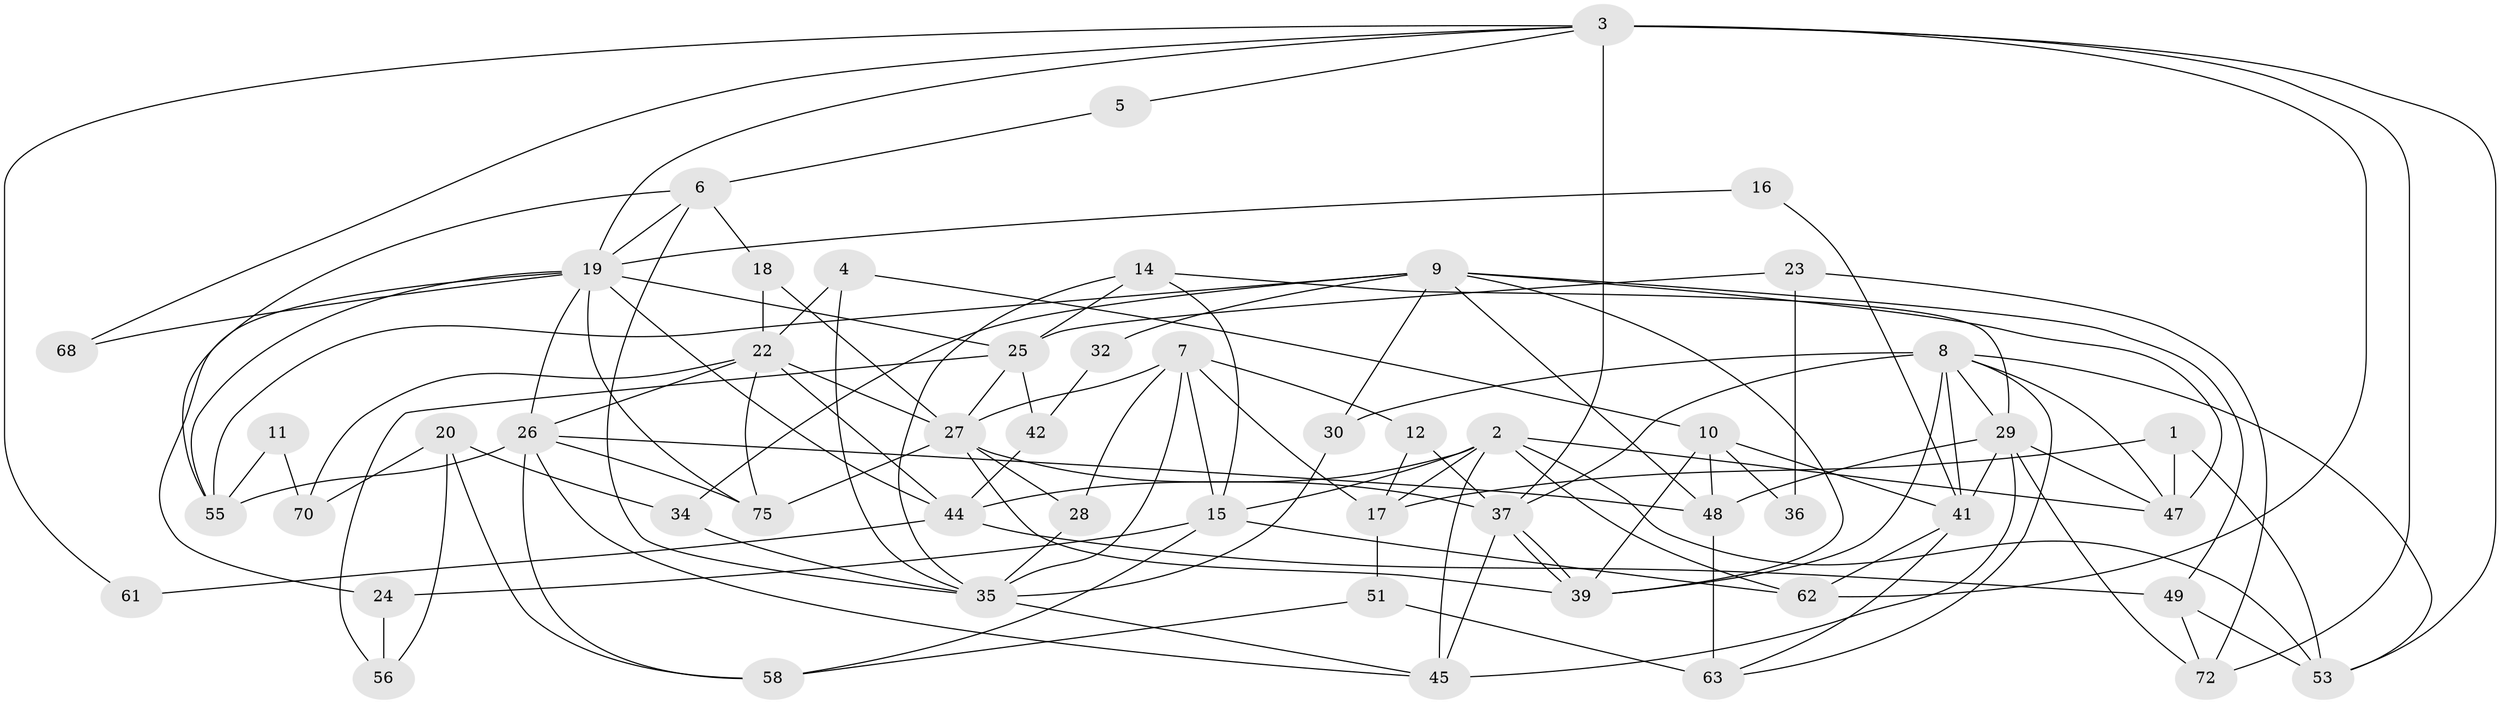 // Generated by graph-tools (version 1.1) at 2025/23/03/03/25 07:23:59]
// undirected, 53 vertices, 123 edges
graph export_dot {
graph [start="1"]
  node [color=gray90,style=filled];
  1;
  2 [super="+46"];
  3 [super="+33"];
  4;
  5;
  6 [super="+21"];
  7 [super="+38"];
  8 [super="+66"];
  9 [super="+71"];
  10;
  11 [super="+13"];
  12;
  14;
  15 [super="+60"];
  16;
  17 [super="+31"];
  18;
  19 [super="+40"];
  20;
  22 [super="+54"];
  23;
  24;
  25 [super="+73"];
  26 [super="+64"];
  27 [super="+50"];
  28;
  29 [super="+52"];
  30 [super="+57"];
  32;
  34;
  35 [super="+43"];
  36;
  37 [super="+67"];
  39;
  41 [super="+59"];
  42;
  44;
  45 [super="+65"];
  47;
  48 [super="+76"];
  49;
  51;
  53;
  55;
  56;
  58 [super="+69"];
  61;
  62;
  63 [super="+74"];
  68;
  70;
  72;
  75;
  1 -- 53;
  1 -- 47;
  1 -- 17;
  2 -- 53;
  2 -- 15;
  2 -- 44;
  2 -- 47;
  2 -- 62;
  2 -- 17;
  2 -- 45 [weight=2];
  3 -- 5;
  3 -- 37 [weight=3];
  3 -- 61;
  3 -- 62;
  3 -- 68;
  3 -- 19;
  3 -- 72;
  3 -- 53;
  4 -- 22;
  4 -- 10;
  4 -- 35;
  5 -- 6;
  6 -- 55;
  6 -- 18;
  6 -- 19;
  6 -- 35;
  7 -- 27;
  7 -- 15;
  7 -- 12;
  7 -- 28;
  7 -- 35;
  7 -- 17;
  8 -- 39;
  8 -- 30 [weight=2];
  8 -- 53;
  8 -- 41;
  8 -- 47;
  8 -- 37;
  8 -- 29;
  8 -- 63;
  9 -- 47;
  9 -- 30;
  9 -- 39;
  9 -- 49;
  9 -- 32;
  9 -- 34;
  9 -- 55;
  9 -- 48;
  10 -- 39;
  10 -- 36;
  10 -- 48;
  10 -- 41;
  11 -- 70 [weight=2];
  11 -- 55;
  12 -- 17;
  12 -- 37;
  14 -- 29;
  14 -- 25;
  14 -- 35;
  14 -- 15;
  15 -- 24;
  15 -- 58;
  15 -- 62;
  16 -- 19;
  16 -- 41;
  17 -- 51;
  18 -- 27;
  18 -- 22;
  19 -- 44;
  19 -- 55;
  19 -- 68;
  19 -- 75;
  19 -- 24;
  19 -- 25;
  19 -- 26;
  20 -- 34;
  20 -- 58;
  20 -- 56;
  20 -- 70;
  22 -- 26;
  22 -- 44;
  22 -- 70;
  22 -- 75;
  22 -- 27;
  23 -- 72;
  23 -- 36;
  23 -- 25;
  24 -- 56;
  25 -- 42;
  25 -- 56;
  25 -- 27;
  26 -- 75;
  26 -- 45;
  26 -- 58;
  26 -- 55;
  26 -- 48;
  27 -- 28;
  27 -- 75;
  27 -- 37;
  27 -- 39;
  28 -- 35;
  29 -- 47;
  29 -- 48;
  29 -- 41;
  29 -- 72;
  29 -- 45;
  30 -- 35;
  32 -- 42;
  34 -- 35;
  35 -- 45;
  37 -- 39;
  37 -- 39;
  37 -- 45;
  41 -- 63;
  41 -- 62;
  42 -- 44;
  44 -- 49;
  44 -- 61;
  48 -- 63;
  49 -- 53;
  49 -- 72;
  51 -- 63 [weight=2];
  51 -- 58;
}
